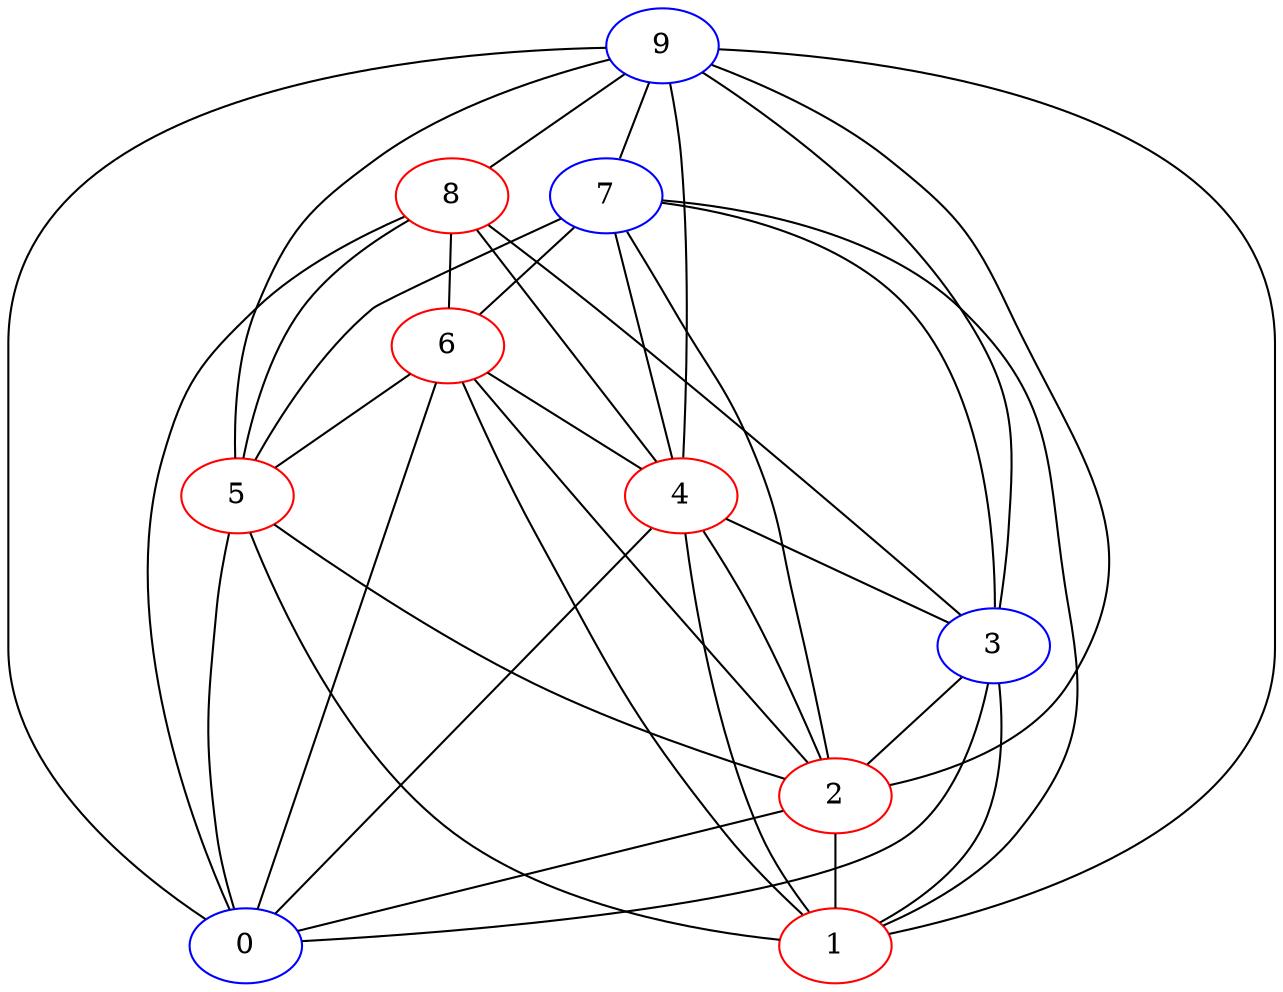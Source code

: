 /* Created by igraph 0.7.1 */
graph {
  0 [
    label=0
    color=blue
  ];
  1 [
    label=1
    color=red
  ];
  2 [
    label=2
    color=red
  ];
  3 [
    label=3
    color=blue
  ];
  4 [
    label=4
    color=red
  ];
  5 [
    label=5
    color=red
  ];
  6 [
    label=6
    color=red
  ];
  7 [
    label=7
    color=blue
  ];
  8 [
    label=8
    color=red
  ];
  9 [
    label=9
    color=blue
  ];

  2 -- 0;
  3 -- 0;
  5 -- 0;
  8 -- 0;
  4 -- 0;
  6 -- 0;
  9 -- 0;
  2 -- 1;
  4 -- 1;
  5 -- 1;
  6 -- 1;
  7 -- 1;
  9 -- 1;
  3 -- 1;
  4 -- 2;
  5 -- 2;
  9 -- 2;
  3 -- 2;
  6 -- 2;
  7 -- 2;
  4 -- 3;
  7 -- 3;
  9 -- 3;
  8 -- 3;
  8 -- 4;
  9 -- 4;
  6 -- 4;
  7 -- 4;
  6 -- 5;
  7 -- 5;
  8 -- 5;
  9 -- 5;
  7 -- 6;
  8 -- 6;
  9 -- 7;
  9 -- 8;
}
